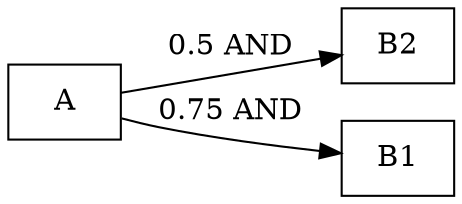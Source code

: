 // HM_LC
graph {
	graph [rankdir=LR]
	node [shape=box]
	edge [arrowType=normal]
	A -- B2 [label="0.5 AND" dir=forward]
	A -- B1 [label="0.75 AND" dir=forward]
}
